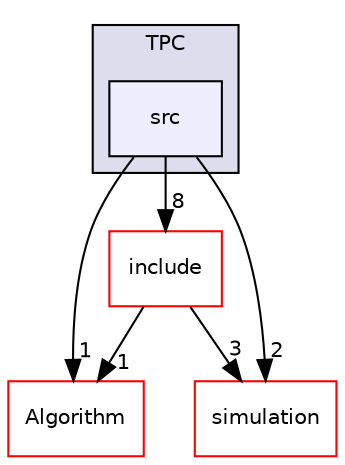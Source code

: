 digraph "/home/travis/build/AliceO2Group/AliceO2/DataFormats/Detectors/TPC/src" {
  bgcolor=transparent;
  compound=true
  node [ fontsize="10", fontname="Helvetica"];
  edge [ labelfontsize="10", labelfontname="Helvetica"];
  subgraph clusterdir_87e4e27fa2128902da5e37b3e7ab3f52 {
    graph [ bgcolor="#ddddee", pencolor="black", label="TPC" fontname="Helvetica", fontsize="10", URL="dir_87e4e27fa2128902da5e37b3e7ab3f52.html"]
  dir_99a7a708919c9221801ca7c93b79d194 [shape=box, label="src", style="filled", fillcolor="#eeeeff", pencolor="black", URL="dir_99a7a708919c9221801ca7c93b79d194.html"];
  }
  dir_6f22cbd49ee75d810f2bfe3ea5accc3c [shape=box label="include" color="red" URL="dir_6f22cbd49ee75d810f2bfe3ea5accc3c.html"];
  dir_8ba487e25de5ee77e05e9dce7582cb98 [shape=box label="Algorithm" color="red" URL="dir_8ba487e25de5ee77e05e9dce7582cb98.html"];
  dir_047746f9f311f49446db9474b7431d0d [shape=box label="simulation" color="red" URL="dir_047746f9f311f49446db9474b7431d0d.html"];
  dir_99a7a708919c9221801ca7c93b79d194->dir_6f22cbd49ee75d810f2bfe3ea5accc3c [headlabel="8", labeldistance=1.5 headhref="dir_000256_000145.html"];
  dir_99a7a708919c9221801ca7c93b79d194->dir_8ba487e25de5ee77e05e9dce7582cb98 [headlabel="1", labeldistance=1.5 headhref="dir_000256_000000.html"];
  dir_99a7a708919c9221801ca7c93b79d194->dir_047746f9f311f49446db9474b7431d0d [headlabel="2", labeldistance=1.5 headhref="dir_000256_000259.html"];
  dir_6f22cbd49ee75d810f2bfe3ea5accc3c->dir_8ba487e25de5ee77e05e9dce7582cb98 [headlabel="1", labeldistance=1.5 headhref="dir_000145_000000.html"];
  dir_6f22cbd49ee75d810f2bfe3ea5accc3c->dir_047746f9f311f49446db9474b7431d0d [headlabel="3", labeldistance=1.5 headhref="dir_000145_000259.html"];
}
